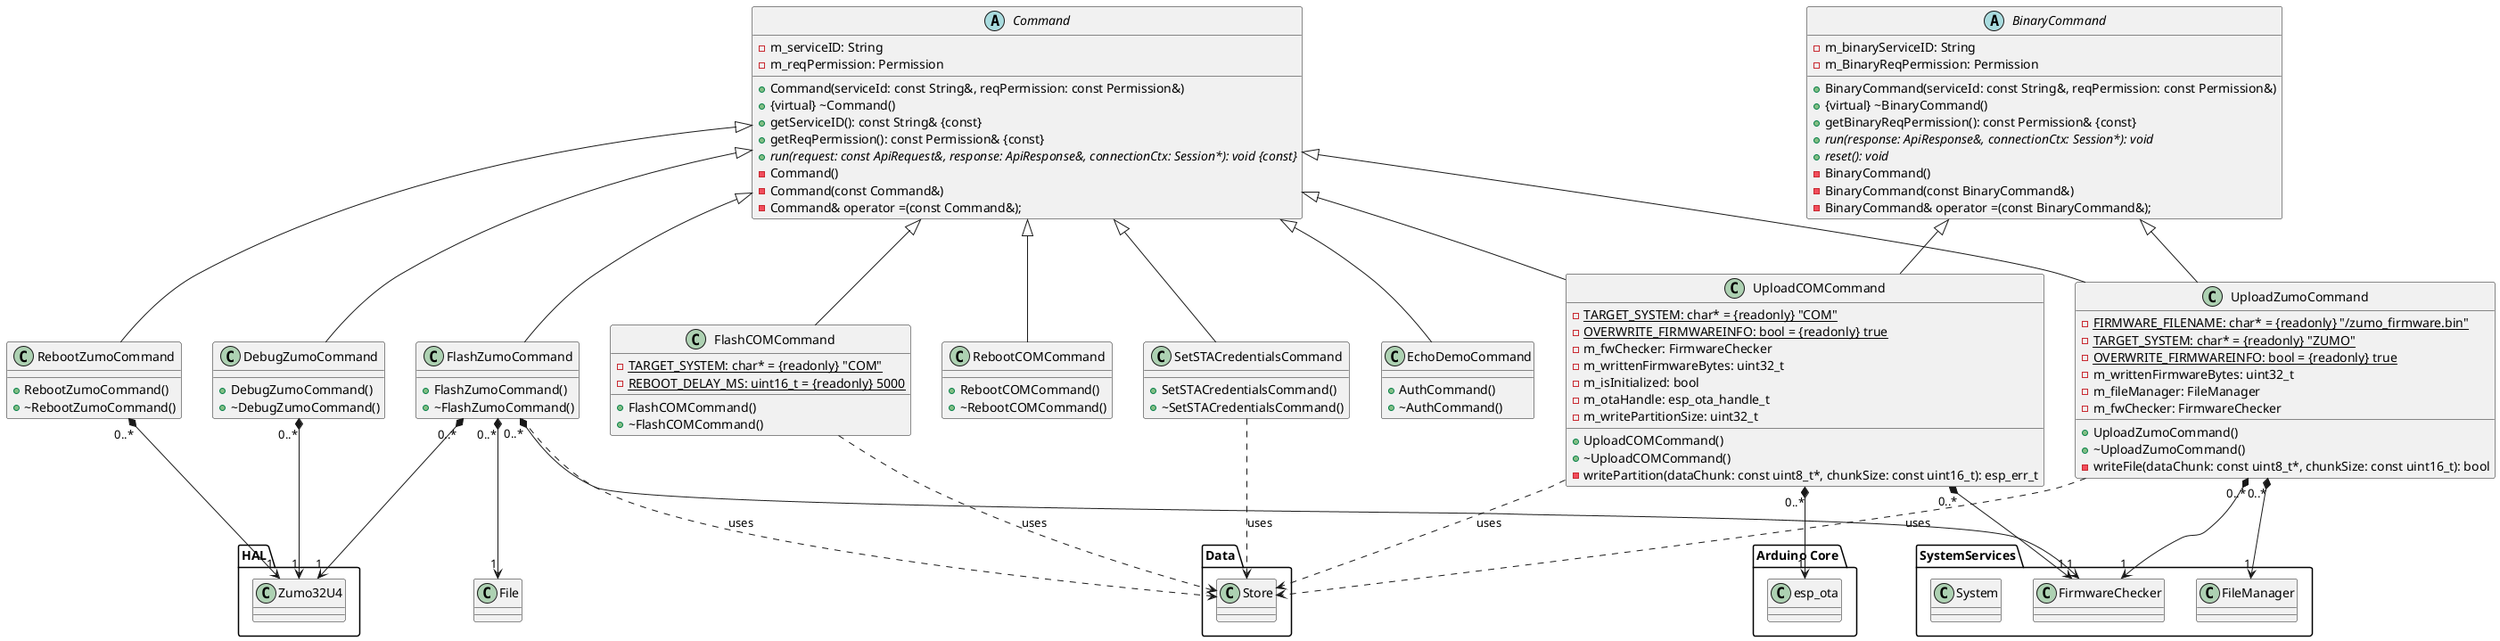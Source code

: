 @startuml


package SystemServices
{
    class FirmwareChecker
    class FileManager
    class System
}

package Data 
{
    class Store 
}

package "Arduino Core"
{
    class esp_ota
}

package "HAL"
{
    class Zumo32U4
}

abstract class Command
{
    - m_serviceID: String
    - m_reqPermission: Permission
    + Command(serviceId: const String&, reqPermission: const Permission&)
    + {virtual} ~Command()
    + getServiceID(): const String& {const}
    + getReqPermission(): const Permission& {const}
    + {abstract} run(request: const ApiRequest&, response: ApiResponse&, connectionCtx: Session*): void {const}
    - Command()
    - Command(const Command&)
    - Command& operator =(const Command&);
}

abstract class BinaryCommand
{
    - m_binaryServiceID: String
    - m_BinaryReqPermission: Permission
    + BinaryCommand(serviceId: const String&, reqPermission: const Permission&)
    + {virtual} ~BinaryCommand()
    + getBinaryReqPermission(): const Permission& {const}
    + {abstract} run(response: ApiResponse&, connectionCtx: Session*): void
    + {abstract} reset(): void
    - BinaryCommand()
    - BinaryCommand(const BinaryCommand&)
    - BinaryCommand& operator =(const BinaryCommand&);
}

class EchoDemoCommand
{
    + AuthCommand()
    + ~AuthCommand()
}
Command <|-down-EchoDemoCommand

class UploadZumoCommand
{
    - {static} FIRMWARE_FILENAME: char* = {readonly} "/zumo_firmware.bin"
    - {static} TARGET_SYSTEM: char* = {readonly} "ZUMO"
    - {static} OVERWRITE_FIRMWAREINFO: bool = {readonly} true
    - m_writtenFirmwareBytes: uint32_t
    - m_fileManager: FileManager
    - m_fwChecker: FirmwareChecker
    + UploadZumoCommand()
    + ~UploadZumoCommand()
    - writeFile(dataChunk: const uint8_t*, chunkSize: const uint16_t): bool
}
Command <|-down-UploadZumoCommand
BinaryCommand <|-down-UploadZumoCommand
UploadZumoCommand "0..*" *--> "1" FileManager
UploadZumoCommand "0..*" *--> "1" FirmwareChecker
UploadZumoCommand ..> Store : uses

class FlashZumoCommand
{
    + FlashZumoCommand()
    + ~FlashZumoCommand()
}
Command <|-down-FlashZumoCommand
FlashZumoCommand ..> Store : uses
FlashZumoCommand "0..*" *--> "1" Zumo32U4
FlashZumoCommand "0..*" *--> "1" FirmwareChecker
FlashZumoCommand "0..*" *--> "1" File

class UploadCOMCommand
{
    - {static} TARGET_SYSTEM: char* = {readonly} "COM"
    - {static} OVERWRITE_FIRMWAREINFO: bool = {readonly} true
    - m_fwChecker: FirmwareChecker
    - m_writtenFirmwareBytes: uint32_t
    - m_isInitialized: bool
    - m_otaHandle: esp_ota_handle_t
    - m_writePartitionSize: uint32_t
    + UploadCOMCommand()
    + ~UploadCOMCommand()
    - writePartition(dataChunk: const uint8_t*, chunkSize: const uint16_t): esp_err_t
}
Command <|-down-UploadCOMCommand
BinaryCommand <|-down-UploadCOMCommand
UploadCOMCommand "0..*" *--> "1" FirmwareChecker
UploadCOMCommand "0..*" *--> "1" esp_ota
UploadCOMCommand ..> Store : uses

class FlashCOMCommand
{
    - {static} TARGET_SYSTEM: char* = {readonly} "COM"
    - {static} REBOOT_DELAY_MS: uint16_t = {readonly} 5000
    + FlashCOMCommand()
    + ~FlashCOMCommand()
}
Command <|-down-FlashCOMCommand
FlashCOMCommand ..> Store : uses

class RebootZumoCommand
{
    + RebootZumoCommand()
    + ~RebootZumoCommand()
}
Command <|-down-RebootZumoCommand
RebootZumoCommand "0..*" *--> "1" Zumo32U4

class SetSTACredentialsCommand
{
    + SetSTACredentialsCommand()
    + ~SetSTACredentialsCommand()
}
Command <|-down-SetSTACredentialsCommand
SetSTACredentialsCommand ..> Store : uses

class RebootCOMCommand
{
    + RebootCOMCommand()
    + ~RebootCOMCommand()
}
Command <|-down-RebootCOMCommand

class DebugZumoCommand
{
    + DebugZumoCommand()
    + ~DebugZumoCommand()
}
Command <|-down-DebugZumoCommand
DebugZumoCommand "0..*" *--> "1" Zumo32U4

@enduml

